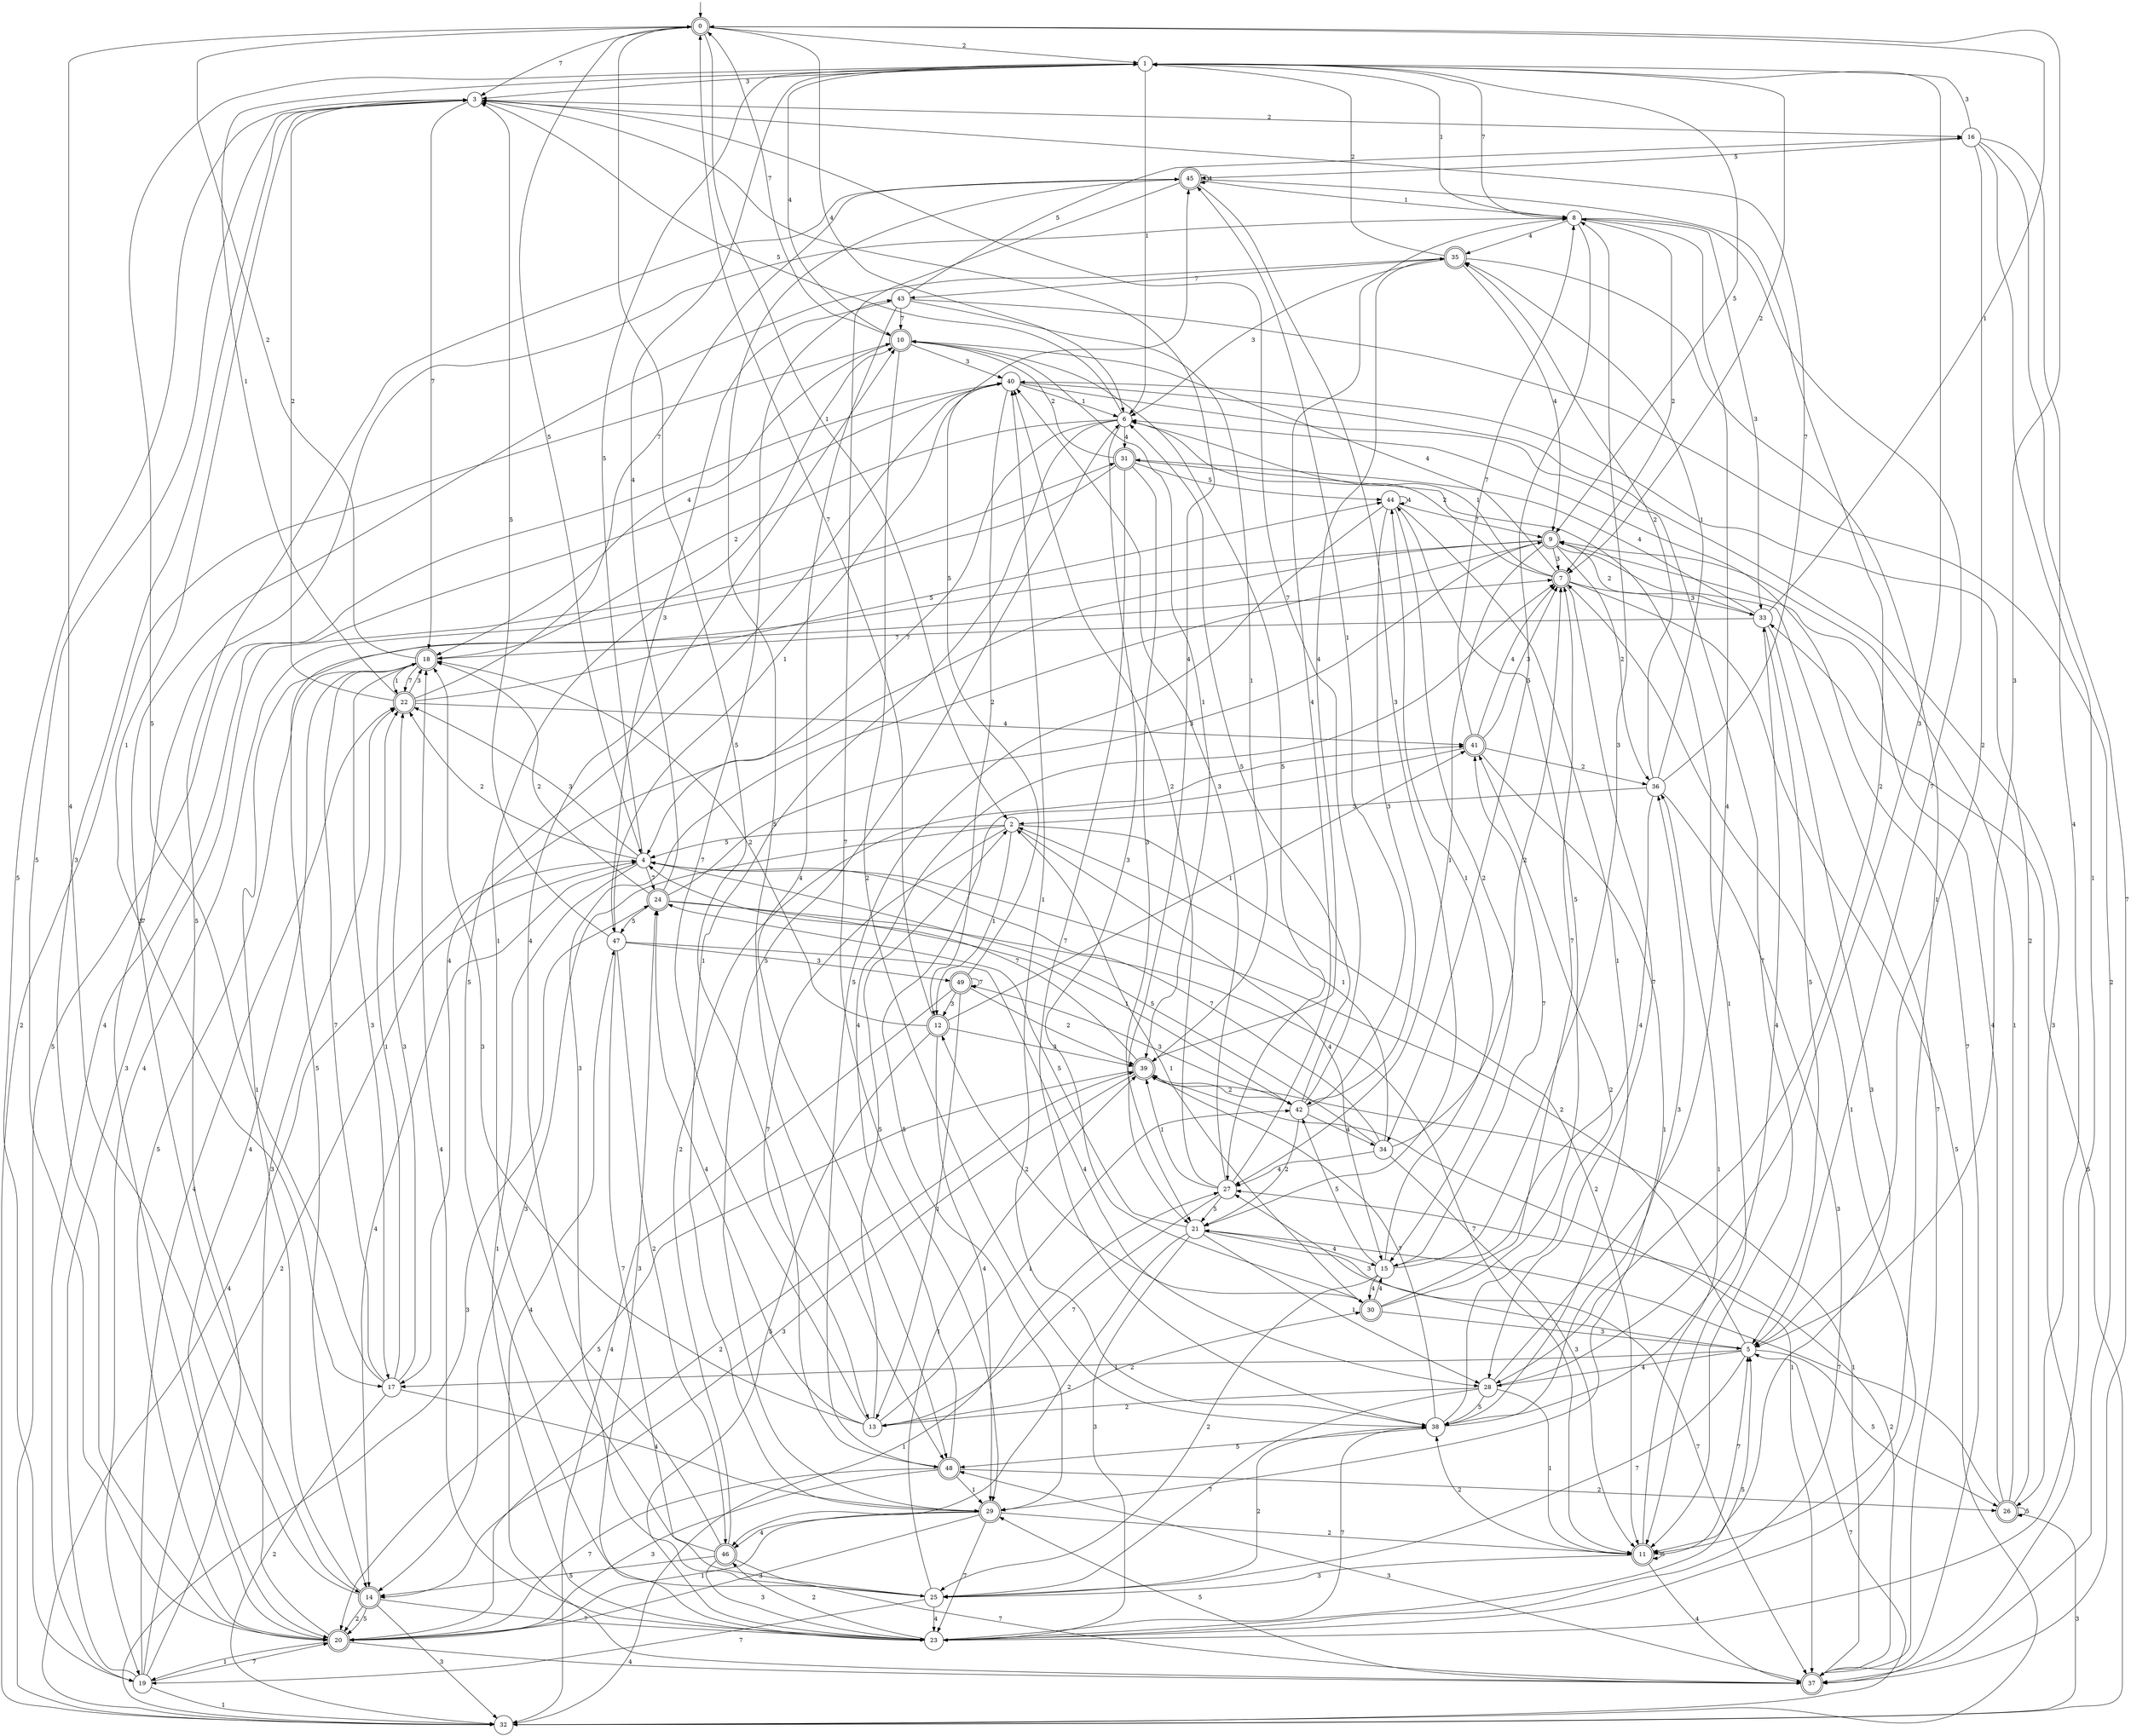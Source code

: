 digraph g {

	s0 [shape="doublecircle" label="0"];
	s1 [shape="circle" label="1"];
	s2 [shape="circle" label="2"];
	s3 [shape="circle" label="3"];
	s4 [shape="circle" label="4"];
	s5 [shape="circle" label="5"];
	s6 [shape="circle" label="6"];
	s7 [shape="doublecircle" label="7"];
	s8 [shape="circle" label="8"];
	s9 [shape="doublecircle" label="9"];
	s10 [shape="doublecircle" label="10"];
	s11 [shape="doublecircle" label="11"];
	s12 [shape="doublecircle" label="12"];
	s13 [shape="circle" label="13"];
	s14 [shape="doublecircle" label="14"];
	s15 [shape="circle" label="15"];
	s16 [shape="circle" label="16"];
	s17 [shape="circle" label="17"];
	s18 [shape="doublecircle" label="18"];
	s19 [shape="circle" label="19"];
	s20 [shape="doublecircle" label="20"];
	s21 [shape="circle" label="21"];
	s22 [shape="doublecircle" label="22"];
	s23 [shape="circle" label="23"];
	s24 [shape="doublecircle" label="24"];
	s25 [shape="circle" label="25"];
	s26 [shape="doublecircle" label="26"];
	s27 [shape="circle" label="27"];
	s28 [shape="circle" label="28"];
	s29 [shape="doublecircle" label="29"];
	s30 [shape="doublecircle" label="30"];
	s31 [shape="doublecircle" label="31"];
	s32 [shape="circle" label="32"];
	s33 [shape="circle" label="33"];
	s34 [shape="circle" label="34"];
	s35 [shape="doublecircle" label="35"];
	s36 [shape="circle" label="36"];
	s37 [shape="doublecircle" label="37"];
	s38 [shape="circle" label="38"];
	s39 [shape="doublecircle" label="39"];
	s40 [shape="circle" label="40"];
	s41 [shape="doublecircle" label="41"];
	s42 [shape="circle" label="42"];
	s43 [shape="circle" label="43"];
	s44 [shape="circle" label="44"];
	s45 [shape="doublecircle" label="45"];
	s46 [shape="doublecircle" label="46"];
	s47 [shape="circle" label="47"];
	s48 [shape="doublecircle" label="48"];
	s49 [shape="doublecircle" label="49"];
	s0 -> s1 [label="2"];
	s0 -> s2 [label="1"];
	s0 -> s3 [label="7"];
	s0 -> s4 [label="5"];
	s0 -> s5 [label="3"];
	s0 -> s6 [label="4"];
	s1 -> s7 [label="2"];
	s1 -> s6 [label="1"];
	s1 -> s8 [label="7"];
	s1 -> s9 [label="5"];
	s1 -> s3 [label="3"];
	s1 -> s10 [label="4"];
	s2 -> s11 [label="2"];
	s2 -> s12 [label="1"];
	s2 -> s13 [label="7"];
	s2 -> s4 [label="5"];
	s2 -> s14 [label="3"];
	s2 -> s15 [label="4"];
	s3 -> s16 [label="2"];
	s3 -> s17 [label="1"];
	s3 -> s18 [label="7"];
	s3 -> s19 [label="5"];
	s3 -> s20 [label="3"];
	s3 -> s21 [label="4"];
	s4 -> s22 [label="2"];
	s4 -> s23 [label="1"];
	s4 -> s24 [label="7"];
	s4 -> s1 [label="5"];
	s4 -> s22 [label="3"];
	s4 -> s14 [label="4"];
	s5 -> s4 [label="2"];
	s5 -> s17 [label="1"];
	s5 -> s25 [label="7"];
	s5 -> s26 [label="5"];
	s5 -> s27 [label="3"];
	s5 -> s28 [label="4"];
	s6 -> s18 [label="2"];
	s6 -> s29 [label="1"];
	s6 -> s4 [label="7"];
	s6 -> s3 [label="5"];
	s6 -> s30 [label="3"];
	s6 -> s31 [label="4"];
	s7 -> s6 [label="2"];
	s7 -> s6 [label="1"];
	s7 -> s28 [label="7"];
	s7 -> s32 [label="5"];
	s7 -> s33 [label="3"];
	s7 -> s10 [label="4"];
	s8 -> s7 [label="2"];
	s8 -> s1 [label="1"];
	s8 -> s5 [label="7"];
	s8 -> s34 [label="5"];
	s8 -> s33 [label="3"];
	s8 -> s35 [label="4"];
	s9 -> s36 [label="2"];
	s9 -> s27 [label="1"];
	s9 -> s37 [label="7"];
	s9 -> s14 [label="5"];
	s9 -> s7 [label="3"];
	s9 -> s17 [label="4"];
	s10 -> s38 [label="2"];
	s10 -> s39 [label="1"];
	s10 -> s0 [label="7"];
	s10 -> s27 [label="5"];
	s10 -> s40 [label="3"];
	s10 -> s18 [label="4"];
	s11 -> s38 [label="2"];
	s11 -> s36 [label="1"];
	s11 -> s5 [label="7"];
	s11 -> s11 [label="5"];
	s11 -> s25 [label="3"];
	s11 -> s37 [label="4"];
	s12 -> s18 [label="2"];
	s12 -> s41 [label="1"];
	s12 -> s0 [label="7"];
	s12 -> s23 [label="5"];
	s12 -> s39 [label="3"];
	s12 -> s29 [label="4"];
	s13 -> s30 [label="2"];
	s13 -> s42 [label="1"];
	s13 -> s43 [label="7"];
	s13 -> s2 [label="5"];
	s13 -> s18 [label="3"];
	s13 -> s24 [label="4"];
	s14 -> s20 [label="2"];
	s14 -> s7 [label="1"];
	s14 -> s23 [label="7"];
	s14 -> s20 [label="5"];
	s14 -> s32 [label="3"];
	s14 -> s0 [label="4"];
	s15 -> s25 [label="2"];
	s15 -> s44 [label="1"];
	s15 -> s41 [label="7"];
	s15 -> s42 [label="5"];
	s15 -> s8 [label="3"];
	s15 -> s30 [label="4"];
	s16 -> s5 [label="2"];
	s16 -> s23 [label="1"];
	s16 -> s37 [label="7"];
	s16 -> s45 [label="5"];
	s16 -> s1 [label="3"];
	s16 -> s26 [label="4"];
	s17 -> s32 [label="2"];
	s17 -> s22 [label="1"];
	s17 -> s18 [label="7"];
	s17 -> s1 [label="5"];
	s17 -> s22 [label="3"];
	s17 -> s29 [label="4"];
	s18 -> s0 [label="2"];
	s18 -> s22 [label="1"];
	s18 -> s22 [label="7"];
	s18 -> s20 [label="5"];
	s18 -> s17 [label="3"];
	s18 -> s20 [label="4"];
	s19 -> s4 [label="2"];
	s19 -> s32 [label="1"];
	s19 -> s20 [label="7"];
	s19 -> s45 [label="5"];
	s19 -> s31 [label="3"];
	s19 -> s22 [label="4"];
	s20 -> s39 [label="2"];
	s20 -> s19 [label="1"];
	s20 -> s8 [label="7"];
	s20 -> s3 [label="5"];
	s20 -> s22 [label="3"];
	s20 -> s37 [label="4"];
	s21 -> s46 [label="2"];
	s21 -> s28 [label="1"];
	s21 -> s37 [label="7"];
	s21 -> s24 [label="5"];
	s21 -> s23 [label="3"];
	s21 -> s15 [label="4"];
	s22 -> s3 [label="2"];
	s22 -> s1 [label="1"];
	s22 -> s45 [label="7"];
	s22 -> s44 [label="5"];
	s22 -> s18 [label="3"];
	s22 -> s41 [label="4"];
	s23 -> s46 [label="2"];
	s23 -> s7 [label="1"];
	s23 -> s38 [label="7"];
	s23 -> s5 [label="5"];
	s23 -> s24 [label="3"];
	s23 -> s18 [label="4"];
	s24 -> s18 [label="2"];
	s24 -> s42 [label="1"];
	s24 -> s11 [label="7"];
	s24 -> s47 [label="5"];
	s24 -> s9 [label="3"];
	s24 -> s1 [label="4"];
	s25 -> s38 [label="2"];
	s25 -> s39 [label="1"];
	s25 -> s19 [label="7"];
	s25 -> s40 [label="5"];
	s25 -> s9 [label="3"];
	s25 -> s23 [label="4"];
	s26 -> s40 [label="2"];
	s26 -> s9 [label="1"];
	s26 -> s21 [label="7"];
	s26 -> s26 [label="5"];
	s26 -> s32 [label="3"];
	s26 -> s9 [label="4"];
	s27 -> s40 [label="2"];
	s27 -> s39 [label="1"];
	s27 -> s13 [label="7"];
	s27 -> s21 [label="5"];
	s27 -> s40 [label="3"];
	s27 -> s8 [label="4"];
	s28 -> s13 [label="2"];
	s28 -> s11 [label="1"];
	s28 -> s25 [label="7"];
	s28 -> s38 [label="5"];
	s28 -> s1 [label="3"];
	s28 -> s8 [label="4"];
	s29 -> s11 [label="2"];
	s29 -> s20 [label="1"];
	s29 -> s23 [label="7"];
	s29 -> s6 [label="5"];
	s29 -> s20 [label="3"];
	s29 -> s46 [label="4"];
	s30 -> s12 [label="2"];
	s30 -> s2 [label="1"];
	s30 -> s7 [label="7"];
	s30 -> s44 [label="5"];
	s30 -> s5 [label="3"];
	s30 -> s15 [label="4"];
	s31 -> s10 [label="2"];
	s31 -> s11 [label="1"];
	s31 -> s38 [label="7"];
	s31 -> s44 [label="5"];
	s31 -> s21 [label="3"];
	s31 -> s19 [label="4"];
	s32 -> s10 [label="2"];
	s32 -> s27 [label="1"];
	s32 -> s5 [label="7"];
	s32 -> s33 [label="5"];
	s32 -> s24 [label="3"];
	s32 -> s4 [label="4"];
	s33 -> s9 [label="2"];
	s33 -> s0 [label="1"];
	s33 -> s18 [label="7"];
	s33 -> s5 [label="5"];
	s33 -> s11 [label="3"];
	s33 -> s31 [label="4"];
	s34 -> s7 [label="2"];
	s34 -> s2 [label="1"];
	s34 -> s4 [label="7"];
	s34 -> s4 [label="5"];
	s34 -> s11 [label="3"];
	s34 -> s27 [label="4"];
	s35 -> s1 [label="2"];
	s35 -> s11 [label="1"];
	s35 -> s43 [label="7"];
	s35 -> s14 [label="5"];
	s35 -> s6 [label="3"];
	s35 -> s9 [label="4"];
	s36 -> s35 [label="2"];
	s36 -> s35 [label="1"];
	s36 -> s3 [label="7"];
	s36 -> s2 [label="5"];
	s36 -> s23 [label="3"];
	s36 -> s15 [label="4"];
	s37 -> s27 [label="2"];
	s37 -> s39 [label="1"];
	s37 -> s6 [label="7"];
	s37 -> s29 [label="5"];
	s37 -> s48 [label="3"];
	s37 -> s47 [label="4"];
	s38 -> s41 [label="2"];
	s38 -> s40 [label="1"];
	s38 -> s39 [label="7"];
	s38 -> s48 [label="5"];
	s38 -> s36 [label="3"];
	s38 -> s33 [label="4"];
	s39 -> s42 [label="2"];
	s39 -> s37 [label="1"];
	s39 -> s4 [label="7"];
	s39 -> s20 [label="5"];
	s39 -> s14 [label="3"];
	s39 -> s35 [label="4"];
	s40 -> s12 [label="2"];
	s40 -> s6 [label="1"];
	s40 -> s11 [label="7"];
	s40 -> s32 [label="5"];
	s40 -> s37 [label="3"];
	s40 -> s19 [label="4"];
	s41 -> s36 [label="2"];
	s41 -> s29 [label="1"];
	s41 -> s8 [label="7"];
	s41 -> s29 [label="5"];
	s41 -> s7 [label="3"];
	s41 -> s7 [label="4"];
	s42 -> s21 [label="2"];
	s42 -> s45 [label="1"];
	s42 -> s3 [label="7"];
	s42 -> s6 [label="5"];
	s42 -> s49 [label="3"];
	s42 -> s34 [label="4"];
	s43 -> s37 [label="2"];
	s43 -> s39 [label="1"];
	s43 -> s10 [label="7"];
	s43 -> s16 [label="5"];
	s43 -> s47 [label="3"];
	s43 -> s48 [label="4"];
	s44 -> s15 [label="2"];
	s44 -> s38 [label="1"];
	s44 -> s9 [label="7"];
	s44 -> s48 [label="5"];
	s44 -> s42 [label="3"];
	s44 -> s44 [label="4"];
	s45 -> s28 [label="2"];
	s45 -> s8 [label="1"];
	s45 -> s29 [label="7"];
	s45 -> s48 [label="5"];
	s45 -> s21 [label="3"];
	s45 -> s45 [label="4"];
	s46 -> s41 [label="2"];
	s46 -> s10 [label="1"];
	s46 -> s37 [label="7"];
	s46 -> s14 [label="5"];
	s46 -> s23 [label="3"];
	s46 -> s10 [label="4"];
	s47 -> s46 [label="2"];
	s47 -> s40 [label="1"];
	s47 -> s25 [label="7"];
	s47 -> s3 [label="5"];
	s47 -> s49 [label="3"];
	s47 -> s28 [label="4"];
	s48 -> s26 [label="2"];
	s48 -> s29 [label="1"];
	s48 -> s20 [label="7"];
	s48 -> s0 [label="5"];
	s48 -> s20 [label="3"];
	s48 -> s7 [label="4"];
	s49 -> s39 [label="2"];
	s49 -> s13 [label="1"];
	s49 -> s49 [label="7"];
	s49 -> s45 [label="5"];
	s49 -> s12 [label="3"];
	s49 -> s32 [label="4"];

__start0 [label="" shape="none" width="0" height="0"];
__start0 -> s0;

}
